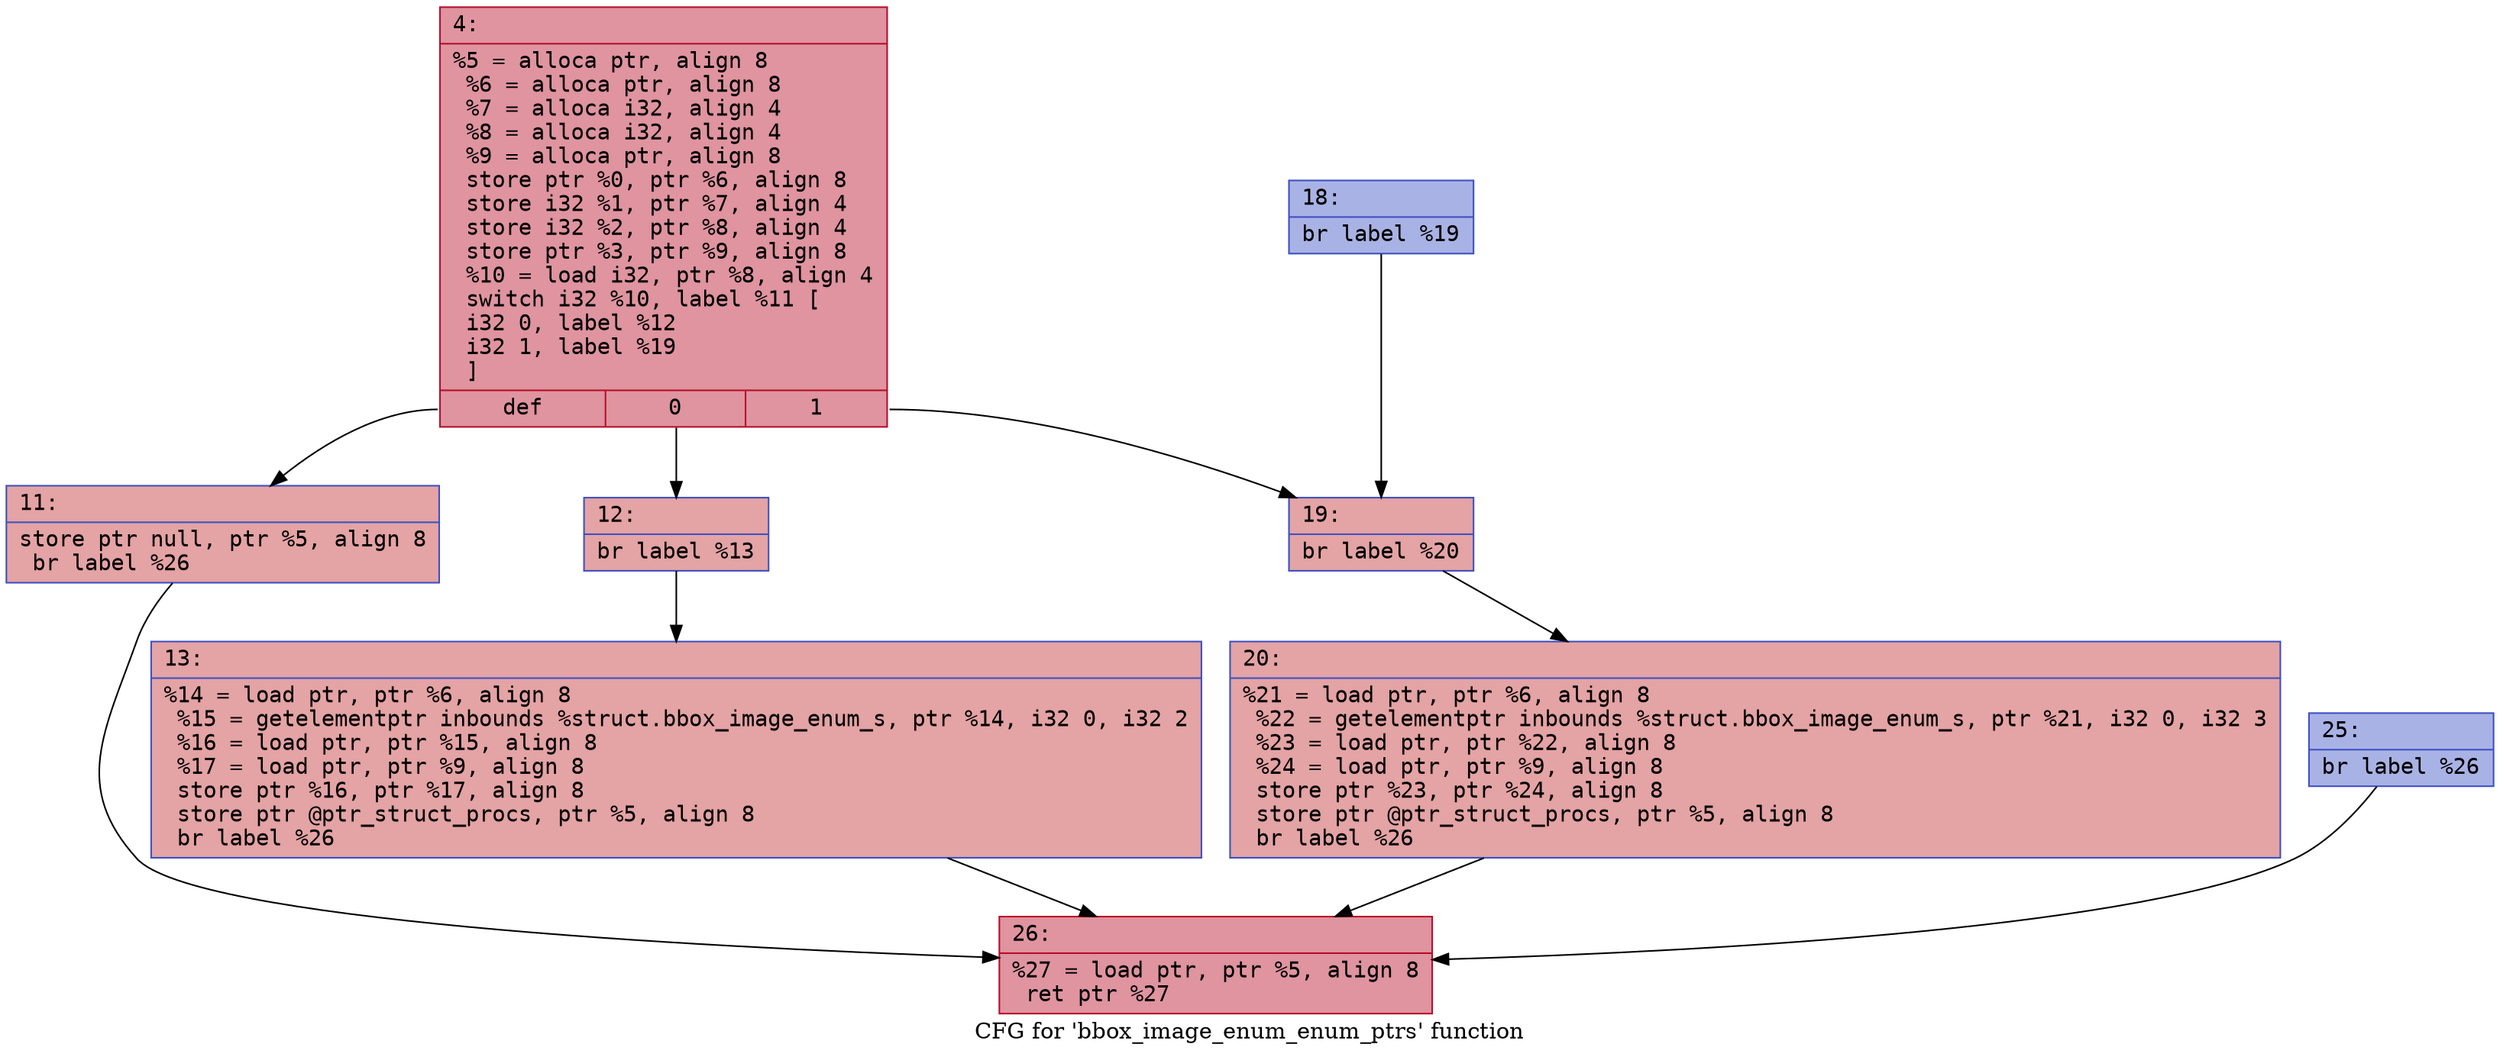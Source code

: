 digraph "CFG for 'bbox_image_enum_enum_ptrs' function" {
	label="CFG for 'bbox_image_enum_enum_ptrs' function";

	Node0x60000323b430 [shape=record,color="#b70d28ff", style=filled, fillcolor="#b70d2870" fontname="Courier",label="{4:\l|  %5 = alloca ptr, align 8\l  %6 = alloca ptr, align 8\l  %7 = alloca i32, align 4\l  %8 = alloca i32, align 4\l  %9 = alloca ptr, align 8\l  store ptr %0, ptr %6, align 8\l  store i32 %1, ptr %7, align 4\l  store i32 %2, ptr %8, align 4\l  store ptr %3, ptr %9, align 8\l  %10 = load i32, ptr %8, align 4\l  switch i32 %10, label %11 [\l    i32 0, label %12\l    i32 1, label %19\l  ]\l|{<s0>def|<s1>0|<s2>1}}"];
	Node0x60000323b430:s0 -> Node0x60000323b480[tooltip="4 -> 11\nProbability 33.33%" ];
	Node0x60000323b430:s1 -> Node0x60000323b4d0[tooltip="4 -> 12\nProbability 33.33%" ];
	Node0x60000323b430:s2 -> Node0x60000323b5c0[tooltip="4 -> 19\nProbability 33.33%" ];
	Node0x60000323b480 [shape=record,color="#3d50c3ff", style=filled, fillcolor="#c32e3170" fontname="Courier",label="{11:\l|  store ptr null, ptr %5, align 8\l  br label %26\l}"];
	Node0x60000323b480 -> Node0x60000323b6b0[tooltip="11 -> 26\nProbability 100.00%" ];
	Node0x60000323b4d0 [shape=record,color="#3d50c3ff", style=filled, fillcolor="#c32e3170" fontname="Courier",label="{12:\l|  br label %13\l}"];
	Node0x60000323b4d0 -> Node0x60000323b520[tooltip="12 -> 13\nProbability 100.00%" ];
	Node0x60000323b520 [shape=record,color="#3d50c3ff", style=filled, fillcolor="#c32e3170" fontname="Courier",label="{13:\l|  %14 = load ptr, ptr %6, align 8\l  %15 = getelementptr inbounds %struct.bbox_image_enum_s, ptr %14, i32 0, i32 2\l  %16 = load ptr, ptr %15, align 8\l  %17 = load ptr, ptr %9, align 8\l  store ptr %16, ptr %17, align 8\l  store ptr @ptr_struct_procs, ptr %5, align 8\l  br label %26\l}"];
	Node0x60000323b520 -> Node0x60000323b6b0[tooltip="13 -> 26\nProbability 100.00%" ];
	Node0x60000323b570 [shape=record,color="#3d50c3ff", style=filled, fillcolor="#3d50c370" fontname="Courier",label="{18:\l|  br label %19\l}"];
	Node0x60000323b570 -> Node0x60000323b5c0[tooltip="18 -> 19\nProbability 100.00%" ];
	Node0x60000323b5c0 [shape=record,color="#3d50c3ff", style=filled, fillcolor="#c32e3170" fontname="Courier",label="{19:\l|  br label %20\l}"];
	Node0x60000323b5c0 -> Node0x60000323b610[tooltip="19 -> 20\nProbability 100.00%" ];
	Node0x60000323b610 [shape=record,color="#3d50c3ff", style=filled, fillcolor="#c32e3170" fontname="Courier",label="{20:\l|  %21 = load ptr, ptr %6, align 8\l  %22 = getelementptr inbounds %struct.bbox_image_enum_s, ptr %21, i32 0, i32 3\l  %23 = load ptr, ptr %22, align 8\l  %24 = load ptr, ptr %9, align 8\l  store ptr %23, ptr %24, align 8\l  store ptr @ptr_struct_procs, ptr %5, align 8\l  br label %26\l}"];
	Node0x60000323b610 -> Node0x60000323b6b0[tooltip="20 -> 26\nProbability 100.00%" ];
	Node0x60000323b660 [shape=record,color="#3d50c3ff", style=filled, fillcolor="#3d50c370" fontname="Courier",label="{25:\l|  br label %26\l}"];
	Node0x60000323b660 -> Node0x60000323b6b0[tooltip="25 -> 26\nProbability 100.00%" ];
	Node0x60000323b6b0 [shape=record,color="#b70d28ff", style=filled, fillcolor="#b70d2870" fontname="Courier",label="{26:\l|  %27 = load ptr, ptr %5, align 8\l  ret ptr %27\l}"];
}
